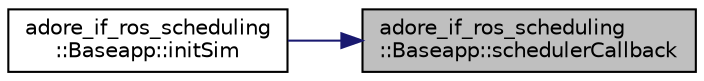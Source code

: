digraph "adore_if_ros_scheduling::Baseapp::schedulerCallback"
{
 // LATEX_PDF_SIZE
  edge [fontname="Helvetica",fontsize="10",labelfontname="Helvetica",labelfontsize="10"];
  node [fontname="Helvetica",fontsize="10",shape=record];
  rankdir="RL";
  Node1 [label="adore_if_ros_scheduling\l::Baseapp::schedulerCallback",height=0.2,width=0.4,color="black", fillcolor="grey75", style="filled", fontcolor="black",tooltip=" "];
  Node1 -> Node2 [dir="back",color="midnightblue",fontsize="10",style="solid",fontname="Helvetica"];
  Node2 [label="adore_if_ros_scheduling\l::Baseapp::initSim",height=0.2,width=0.4,color="black", fillcolor="white", style="filled",URL="$classadore__if__ros__scheduling_1_1Baseapp.html#a1756fdc7f13d440abbc6e43da1590d73",tooltip=" "];
}
